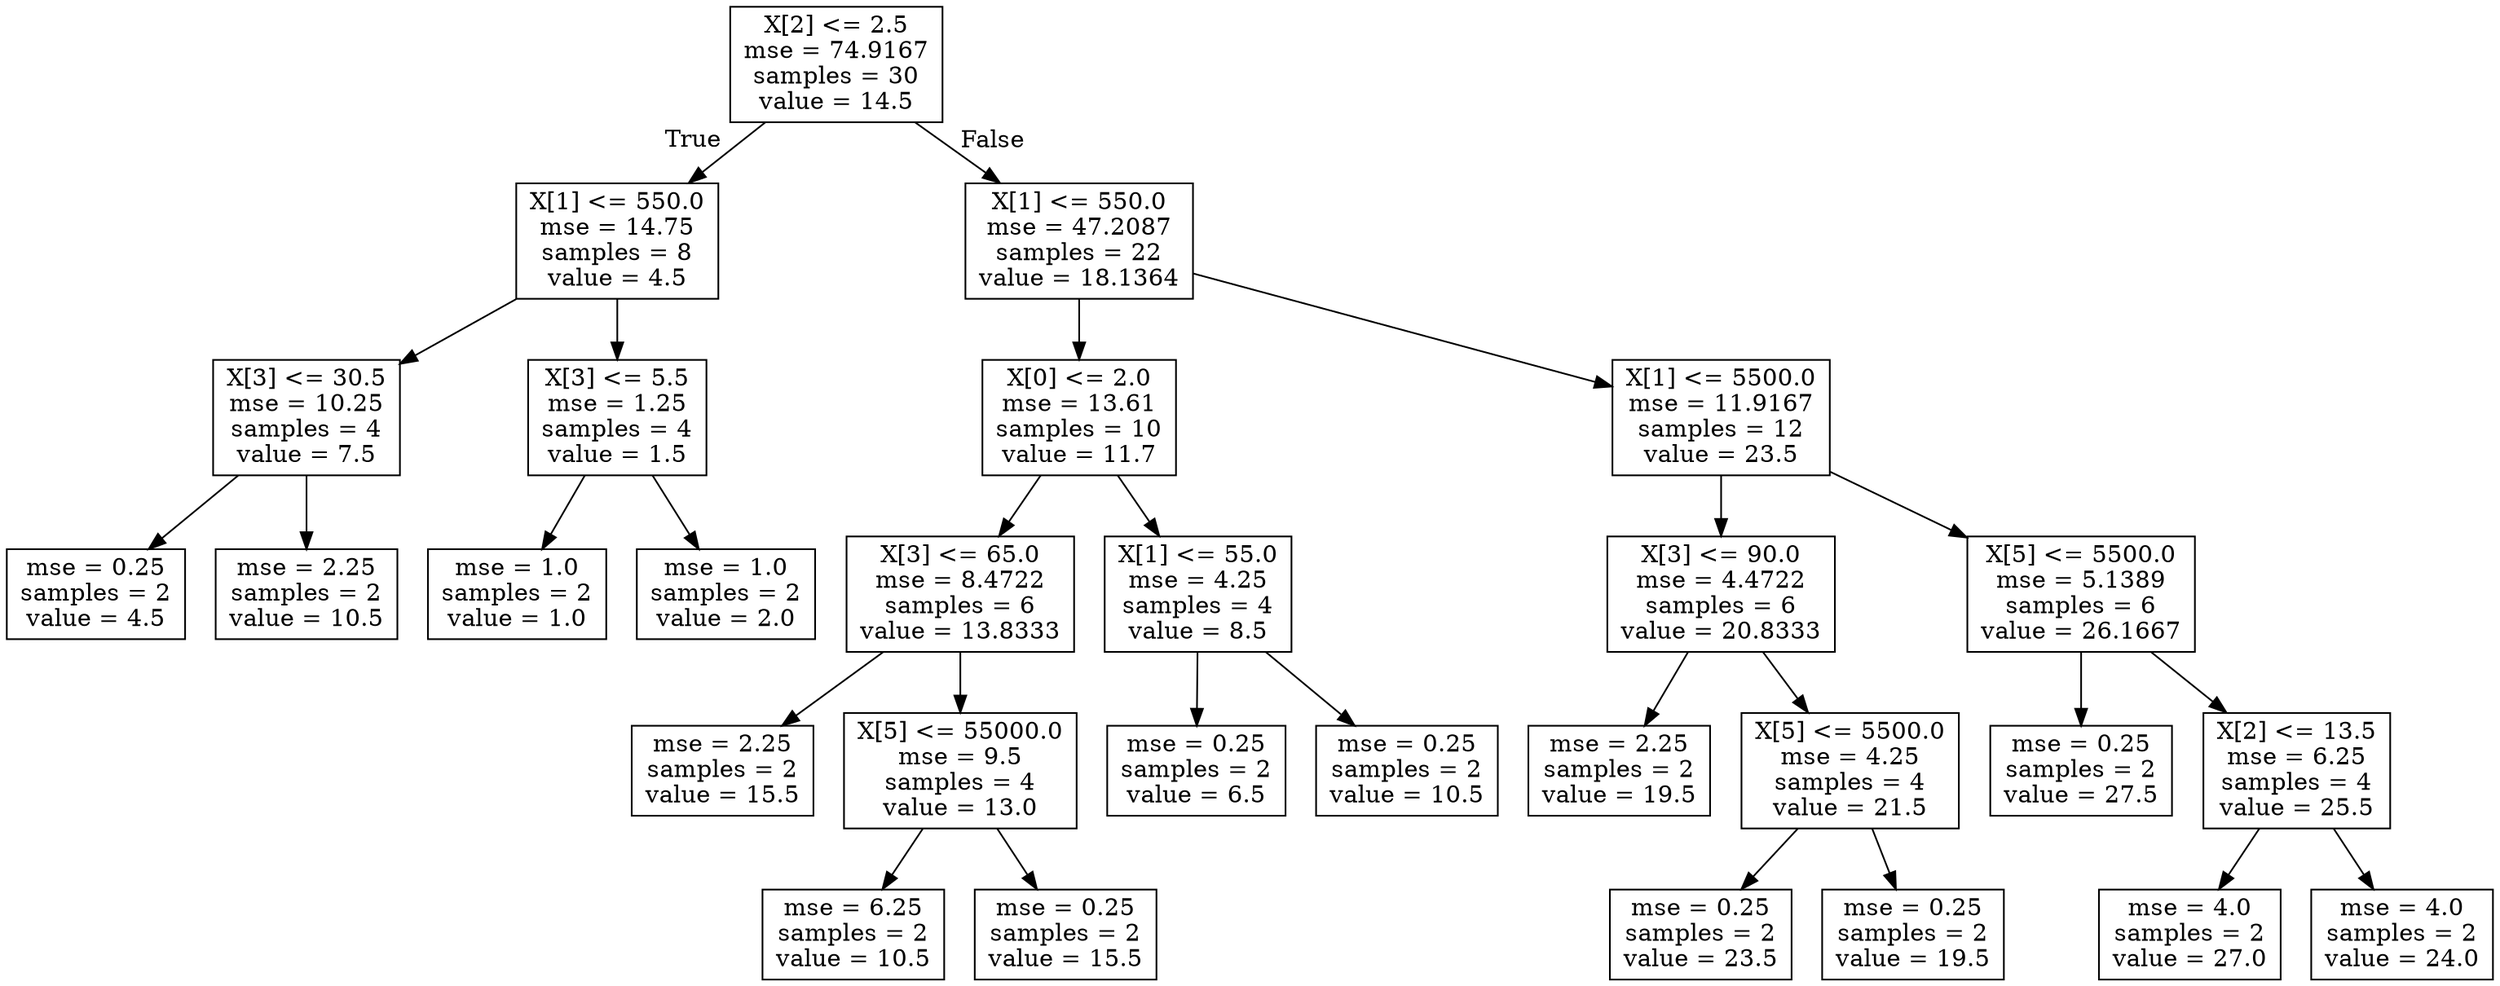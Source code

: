 digraph Tree {
node [shape=box] ;
0 [label="X[2] <= 2.5\nmse = 74.9167\nsamples = 30\nvalue = 14.5"] ;
1 [label="X[1] <= 550.0\nmse = 14.75\nsamples = 8\nvalue = 4.5"] ;
0 -> 1 [labeldistance=2.5, labelangle=45, headlabel="True"] ;
2 [label="X[3] <= 30.5\nmse = 10.25\nsamples = 4\nvalue = 7.5"] ;
1 -> 2 ;
3 [label="mse = 0.25\nsamples = 2\nvalue = 4.5"] ;
2 -> 3 ;
4 [label="mse = 2.25\nsamples = 2\nvalue = 10.5"] ;
2 -> 4 ;
5 [label="X[3] <= 5.5\nmse = 1.25\nsamples = 4\nvalue = 1.5"] ;
1 -> 5 ;
6 [label="mse = 1.0\nsamples = 2\nvalue = 1.0"] ;
5 -> 6 ;
7 [label="mse = 1.0\nsamples = 2\nvalue = 2.0"] ;
5 -> 7 ;
8 [label="X[1] <= 550.0\nmse = 47.2087\nsamples = 22\nvalue = 18.1364"] ;
0 -> 8 [labeldistance=2.5, labelangle=-45, headlabel="False"] ;
9 [label="X[0] <= 2.0\nmse = 13.61\nsamples = 10\nvalue = 11.7"] ;
8 -> 9 ;
10 [label="X[3] <= 65.0\nmse = 8.4722\nsamples = 6\nvalue = 13.8333"] ;
9 -> 10 ;
11 [label="mse = 2.25\nsamples = 2\nvalue = 15.5"] ;
10 -> 11 ;
12 [label="X[5] <= 55000.0\nmse = 9.5\nsamples = 4\nvalue = 13.0"] ;
10 -> 12 ;
13 [label="mse = 6.25\nsamples = 2\nvalue = 10.5"] ;
12 -> 13 ;
14 [label="mse = 0.25\nsamples = 2\nvalue = 15.5"] ;
12 -> 14 ;
15 [label="X[1] <= 55.0\nmse = 4.25\nsamples = 4\nvalue = 8.5"] ;
9 -> 15 ;
16 [label="mse = 0.25\nsamples = 2\nvalue = 6.5"] ;
15 -> 16 ;
17 [label="mse = 0.25\nsamples = 2\nvalue = 10.5"] ;
15 -> 17 ;
18 [label="X[1] <= 5500.0\nmse = 11.9167\nsamples = 12\nvalue = 23.5"] ;
8 -> 18 ;
19 [label="X[3] <= 90.0\nmse = 4.4722\nsamples = 6\nvalue = 20.8333"] ;
18 -> 19 ;
20 [label="mse = 2.25\nsamples = 2\nvalue = 19.5"] ;
19 -> 20 ;
21 [label="X[5] <= 5500.0\nmse = 4.25\nsamples = 4\nvalue = 21.5"] ;
19 -> 21 ;
22 [label="mse = 0.25\nsamples = 2\nvalue = 23.5"] ;
21 -> 22 ;
23 [label="mse = 0.25\nsamples = 2\nvalue = 19.5"] ;
21 -> 23 ;
24 [label="X[5] <= 5500.0\nmse = 5.1389\nsamples = 6\nvalue = 26.1667"] ;
18 -> 24 ;
25 [label="mse = 0.25\nsamples = 2\nvalue = 27.5"] ;
24 -> 25 ;
26 [label="X[2] <= 13.5\nmse = 6.25\nsamples = 4\nvalue = 25.5"] ;
24 -> 26 ;
27 [label="mse = 4.0\nsamples = 2\nvalue = 27.0"] ;
26 -> 27 ;
28 [label="mse = 4.0\nsamples = 2\nvalue = 24.0"] ;
26 -> 28 ;
}
